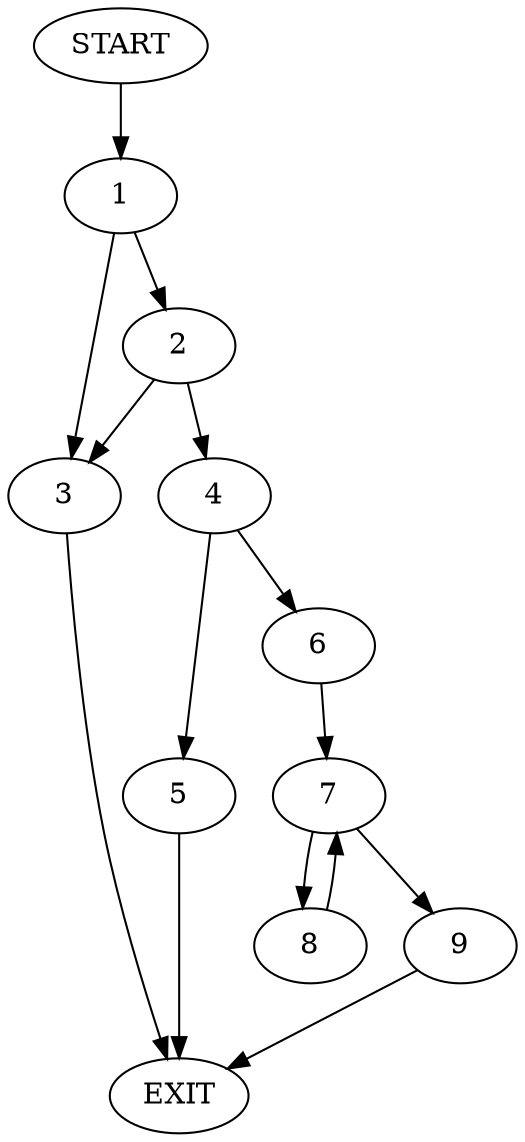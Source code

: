 digraph {
0 [label="START"]
10 [label="EXIT"]
0 -> 1
1 -> 2
1 -> 3
2 -> 4
2 -> 3
3 -> 10
4 -> 5
4 -> 6
5 -> 10
6 -> 7
7 -> 8
7 -> 9
9 -> 10
8 -> 7
}

